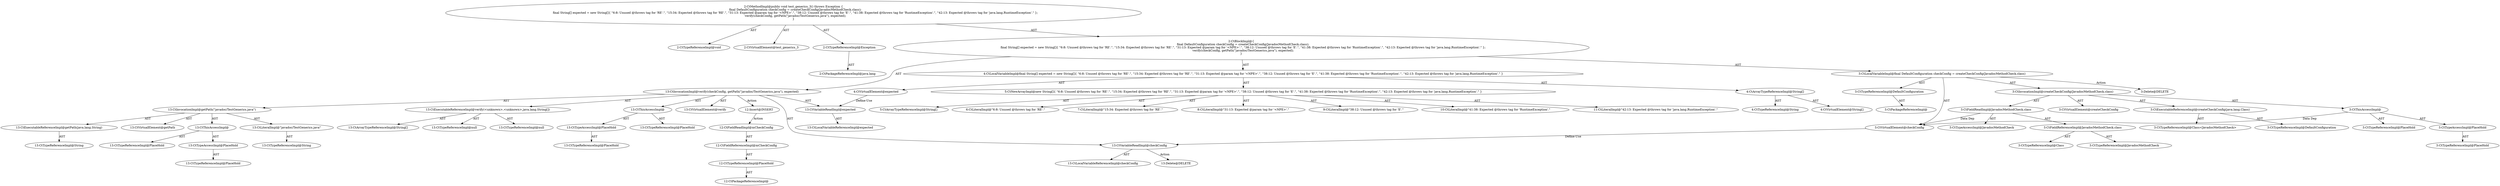 digraph "test_generics_3#?" {
0 [label="2:CtTypeReferenceImpl@void" shape=ellipse]
1 [label="2:CtVirtualElement@test_generics_3" shape=ellipse]
2 [label="2:CtTypeReferenceImpl@Exception" shape=ellipse]
3 [label="2:CtPackageReferenceImpl@java.lang" shape=ellipse]
4 [label="3:CtTypeReferenceImpl@DefaultConfiguration" shape=ellipse]
5 [label="3:CtPackageReferenceImpl@" shape=ellipse]
6 [label="3:CtExecutableReferenceImpl@createCheckConfig(java.lang.Class)" shape=ellipse]
7 [label="3:CtTypeReferenceImpl@DefaultConfiguration" shape=ellipse]
8 [label="3:CtTypeReferenceImpl@Class<JavadocMethodCheck>" shape=ellipse]
9 [label="3:CtVirtualElement@createCheckConfig" shape=ellipse]
10 [label="3:CtTypeAccessImpl@PlaceHold" shape=ellipse]
11 [label="3:CtTypeReferenceImpl@PlaceHold" shape=ellipse]
12 [label="3:CtThisAccessImpl@" shape=ellipse]
13 [label="3:CtTypeReferenceImpl@PlaceHold" shape=ellipse]
14 [label="3:CtFieldReferenceImpl@JavadocMethodCheck.class" shape=ellipse]
15 [label="3:CtTypeReferenceImpl@JavadocMethodCheck" shape=ellipse]
16 [label="3:CtTypeReferenceImpl@Class" shape=ellipse]
17 [label="3:CtFieldReadImpl@JavadocMethodCheck.class" shape=ellipse]
18 [label="3:CtTypeAccessImpl@JavadocMethodCheck" shape=ellipse]
19 [label="3:CtInvocationImpl@createCheckConfig(JavadocMethodCheck.class)" shape=ellipse]
20 [label="3:CtVirtualElement@checkConfig" shape=ellipse]
21 [label="3:CtLocalVariableImpl@final DefaultConfiguration checkConfig = createCheckConfig(JavadocMethodCheck.class)" shape=ellipse]
22 [label="4:CtVirtualElement@String[]" shape=ellipse]
23 [label="4:CtArrayTypeReferenceImpl@String[]" shape=ellipse]
24 [label="4:CtTypeReferenceImpl@String" shape=ellipse]
25 [label="5:CtNewArrayImpl@new String[]\{ \"6:8: Unused @throws tag for 'RE'.\", \"15:34: Expected @throws tag for 'RE'.\", \"31:13: Expected @param tag for '<NPE>'.\", \"38:12: Unused @throws tag for 'E'.\", \"41:38: Expected @throws tag for 'RuntimeException'.\", \"42:13: Expected @throws tag for 'java.lang.RuntimeException'.\" \}" shape=ellipse]
26 [label="5:CtArrayTypeReferenceImpl@String[]" shape=ellipse]
27 [label="6:CtLiteralImpl@\"6:8: Unused @throws tag for 'RE'.\"" shape=ellipse]
28 [label="7:CtLiteralImpl@\"15:34: Expected @throws tag for 'RE'.\"" shape=ellipse]
29 [label="8:CtLiteralImpl@\"31:13: Expected @param tag for '<NPE>'.\"" shape=ellipse]
30 [label="9:CtLiteralImpl@\"38:12: Unused @throws tag for 'E'.\"" shape=ellipse]
31 [label="10:CtLiteralImpl@\"41:38: Expected @throws tag for 'RuntimeException'.\"" shape=ellipse]
32 [label="11:CtLiteralImpl@\"42:13: Expected @throws tag for 'java.lang.RuntimeException'.\"" shape=ellipse]
33 [label="4:CtVirtualElement@expected" shape=ellipse]
34 [label="4:CtLocalVariableImpl@final String[] expected = new String[]\{ \"6:8: Unused @throws tag for 'RE'.\", \"15:34: Expected @throws tag for 'RE'.\", \"31:13: Expected @param tag for '<NPE>'.\", \"38:12: Unused @throws tag for 'E'.\", \"41:38: Expected @throws tag for 'RuntimeException'.\", \"42:13: Expected @throws tag for 'java.lang.RuntimeException'.\" \}" shape=ellipse]
35 [label="13:CtExecutableReferenceImpl@verify(<unknown>,<unknown>,java.lang.String[])" shape=ellipse]
36 [label="13:CtTypeReferenceImpl@null" shape=ellipse]
37 [label="13:CtTypeReferenceImpl@null" shape=ellipse]
38 [label="13:CtArrayTypeReferenceImpl@String[]" shape=ellipse]
39 [label="13:CtVirtualElement@verify" shape=ellipse]
40 [label="13:CtTypeAccessImpl@PlaceHold" shape=ellipse]
41 [label="13:CtTypeReferenceImpl@PlaceHold" shape=ellipse]
42 [label="13:CtThisAccessImpl@" shape=ellipse]
43 [label="13:CtTypeReferenceImpl@PlaceHold" shape=ellipse]
44 [label="13:CtVariableReadImpl@checkConfig" shape=ellipse]
45 [label="13:CtLocalVariableReferenceImpl@checkConfig" shape=ellipse]
46 [label="13:CtExecutableReferenceImpl@getPath(java.lang.String)" shape=ellipse]
47 [label="13:CtTypeReferenceImpl@String" shape=ellipse]
48 [label="13:CtVirtualElement@getPath" shape=ellipse]
49 [label="13:CtTypeAccessImpl@PlaceHold" shape=ellipse]
50 [label="13:CtTypeReferenceImpl@PlaceHold" shape=ellipse]
51 [label="13:CtThisAccessImpl@" shape=ellipse]
52 [label="13:CtTypeReferenceImpl@PlaceHold" shape=ellipse]
53 [label="13:CtLiteralImpl@\"javadoc/TestGenerics.java\"" shape=ellipse]
54 [label="13:CtTypeReferenceImpl@String" shape=ellipse]
55 [label="13:CtInvocationImpl@getPath(\"javadoc/TestGenerics.java\")" shape=ellipse]
56 [label="13:CtVariableReadImpl@expected" shape=ellipse]
57 [label="13:CtLocalVariableReferenceImpl@expected" shape=ellipse]
58 [label="13:CtInvocationImpl@verify(checkConfig, getPath(\"javadoc/TestGenerics.java\"), expected)" shape=ellipse]
59 [label="2:CtBlockImpl@\{
    final DefaultConfiguration checkConfig = createCheckConfig(JavadocMethodCheck.class);
    final String[] expected = new String[]\{ \"6:8: Unused @throws tag for 'RE'.\", \"15:34: Expected @throws tag for 'RE'.\", \"31:13: Expected @param tag for '<NPE>'.\", \"38:12: Unused @throws tag for 'E'.\", \"41:38: Expected @throws tag for 'RuntimeException'.\", \"42:13: Expected @throws tag for 'java.lang.RuntimeException'.\" \};
    verify(checkConfig, getPath(\"javadoc/TestGenerics.java\"), expected);
\}" shape=ellipse]
60 [label="2:CtMethodImpl@public void test_generics_3() throws Exception \{
    final DefaultConfiguration checkConfig = createCheckConfig(JavadocMethodCheck.class);
    final String[] expected = new String[]\{ \"6:8: Unused @throws tag for 'RE'.\", \"15:34: Expected @throws tag for 'RE'.\", \"31:13: Expected @param tag for '<NPE>'.\", \"38:12: Unused @throws tag for 'E'.\", \"41:38: Expected @throws tag for 'RuntimeException'.\", \"42:13: Expected @throws tag for 'java.lang.RuntimeException'.\" \};
    verify(checkConfig, getPath(\"javadoc/TestGenerics.java\"), expected);
\}" shape=ellipse]
61 [label="3:Delete@DELETE" shape=ellipse]
62 [label="13:Delete@DELETE" shape=ellipse]
63 [label="12:Insert@INSERT" shape=ellipse]
64 [label="12:CtPackageReferenceImpl@" shape=ellipse]
65 [label="12:CtTypeReferenceImpl@PlaceHold" shape=ellipse]
66 [label="12:CtFieldReferenceImpl@mCheckConfig" shape=ellipse]
67 [label="12:CtFieldReadImpl@mCheckConfig" shape=ellipse]
2 -> 3 [label="AST"];
4 -> 5 [label="AST"];
6 -> 7 [label="AST"];
6 -> 8 [label="AST"];
10 -> 11 [label="AST"];
12 -> 13 [label="AST"];
12 -> 10 [label="AST"];
12 -> 20 [label="Data Dep"];
14 -> 15 [label="AST"];
14 -> 16 [label="AST"];
17 -> 18 [label="AST"];
17 -> 14 [label="AST"];
17 -> 20 [label="Data Dep"];
19 -> 9 [label="AST"];
19 -> 12 [label="AST"];
19 -> 6 [label="AST"];
19 -> 17 [label="AST"];
20 -> 44 [label="Define-Use"];
21 -> 20 [label="AST"];
21 -> 4 [label="AST"];
21 -> 19 [label="AST"];
21 -> 61 [label="Action"];
23 -> 22 [label="AST"];
23 -> 24 [label="AST"];
25 -> 26 [label="AST"];
25 -> 27 [label="AST"];
25 -> 28 [label="AST"];
25 -> 29 [label="AST"];
25 -> 30 [label="AST"];
25 -> 31 [label="AST"];
25 -> 32 [label="AST"];
33 -> 56 [label="Define-Use"];
34 -> 33 [label="AST"];
34 -> 23 [label="AST"];
34 -> 25 [label="AST"];
35 -> 36 [label="AST"];
35 -> 37 [label="AST"];
35 -> 38 [label="AST"];
40 -> 41 [label="AST"];
42 -> 43 [label="AST"];
42 -> 40 [label="AST"];
44 -> 45 [label="AST"];
44 -> 62 [label="Action"];
46 -> 47 [label="AST"];
49 -> 50 [label="AST"];
51 -> 52 [label="AST"];
51 -> 49 [label="AST"];
53 -> 54 [label="AST"];
55 -> 48 [label="AST"];
55 -> 51 [label="AST"];
55 -> 46 [label="AST"];
55 -> 53 [label="AST"];
56 -> 57 [label="AST"];
58 -> 39 [label="AST"];
58 -> 42 [label="AST"];
58 -> 35 [label="AST"];
58 -> 44 [label="AST"];
58 -> 55 [label="AST"];
58 -> 56 [label="AST"];
58 -> 63 [label="Action"];
59 -> 21 [label="AST"];
59 -> 34 [label="AST"];
59 -> 58 [label="AST"];
60 -> 1 [label="AST"];
60 -> 0 [label="AST"];
60 -> 2 [label="AST"];
60 -> 59 [label="AST"];
63 -> 67 [label="Action"];
65 -> 64 [label="AST"];
66 -> 65 [label="AST"];
67 -> 66 [label="AST"];
}